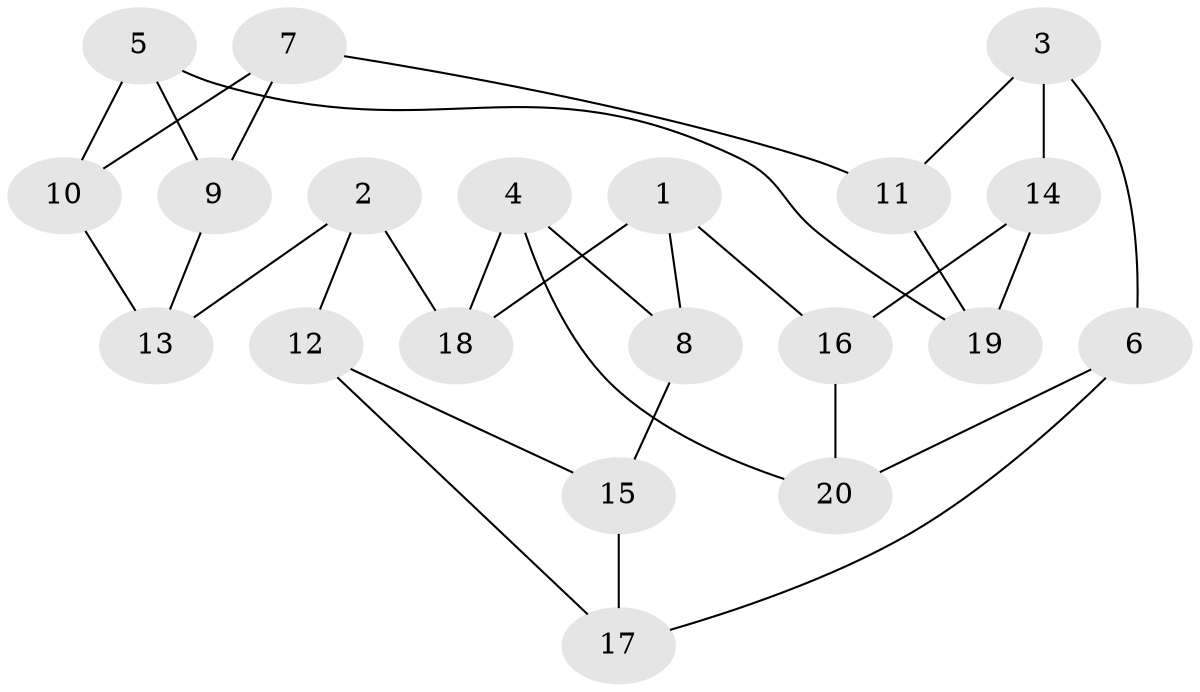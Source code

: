 // Generated by graph-tools (version 1.1) at 2025/46/02/15/25 05:46:28]
// undirected, 20 vertices, 30 edges
graph export_dot {
graph [start="1"]
  node [color=gray90,style=filled];
  1;
  2;
  3;
  4;
  5;
  6;
  7;
  8;
  9;
  10;
  11;
  12;
  13;
  14;
  15;
  16;
  17;
  18;
  19;
  20;
  1 -- 16;
  1 -- 8;
  1 -- 18;
  2 -- 18;
  2 -- 13;
  2 -- 12;
  3 -- 14;
  3 -- 11;
  3 -- 6;
  4 -- 8;
  4 -- 18;
  4 -- 20;
  5 -- 10;
  5 -- 9;
  5 -- 19;
  6 -- 17;
  6 -- 20;
  7 -- 11;
  7 -- 9;
  7 -- 10;
  8 -- 15;
  9 -- 13;
  10 -- 13;
  11 -- 19;
  12 -- 17;
  12 -- 15;
  14 -- 19;
  14 -- 16;
  15 -- 17;
  16 -- 20;
}
